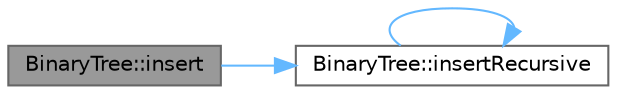 digraph "BinaryTree::insert"
{
 // INTERACTIVE_SVG=YES
 // LATEX_PDF_SIZE
  bgcolor="transparent";
  edge [fontname=Helvetica,fontsize=10,labelfontname=Helvetica,labelfontsize=10];
  node [fontname=Helvetica,fontsize=10,shape=box,height=0.2,width=0.4];
  rankdir="LR";
  Node1 [id="Node000001",label="BinaryTree::insert",height=0.2,width=0.4,color="gray40", fillcolor="grey60", style="filled", fontcolor="black",tooltip=" "];
  Node1 -> Node2 [id="edge1_Node000001_Node000002",color="steelblue1",style="solid",tooltip=" "];
  Node2 [id="Node000002",label="BinaryTree::insertRecursive",height=0.2,width=0.4,color="grey40", fillcolor="white", style="filled",URL="$class_binary_tree.html#acced17c3560b797e06d1aa989e86b616",tooltip=" "];
  Node2 -> Node2 [id="edge2_Node000002_Node000002",color="steelblue1",style="solid",tooltip=" "];
}
